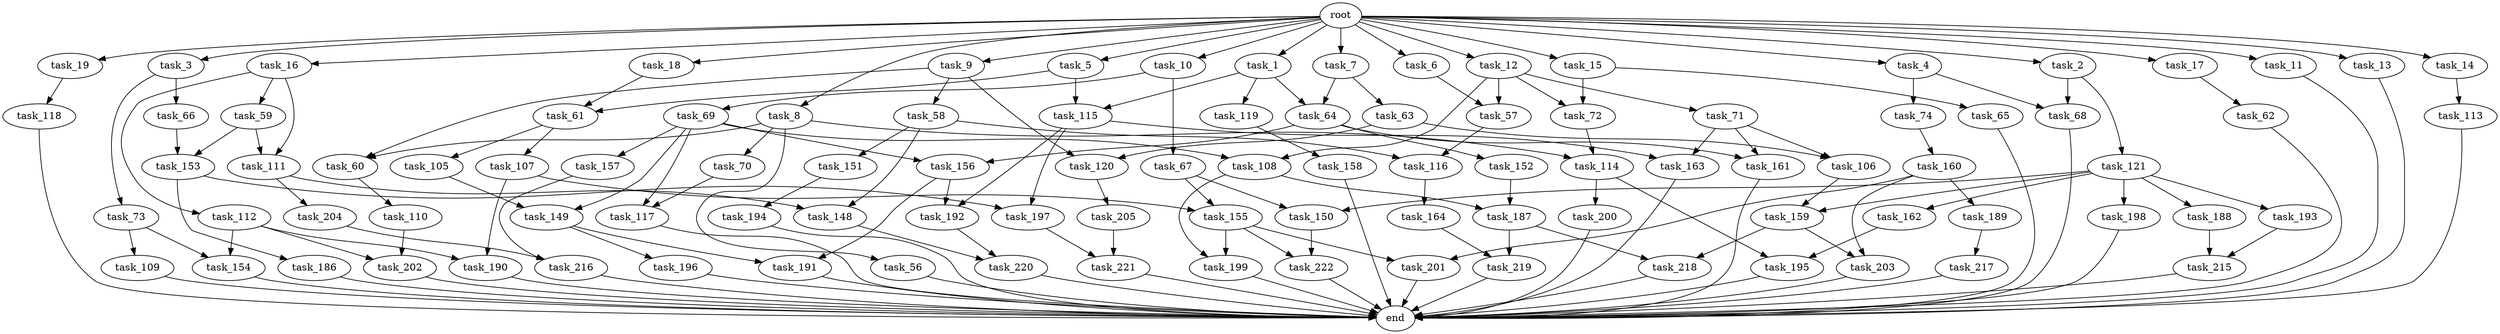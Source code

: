 digraph G {
  task_116 [size="893353197568.000000"];
  task_105 [size="77309411328.000000"];
  task_163 [size="171798691840.000000"];
  task_15 [size="1024.000000"];
  task_118 [size="420906795008.000000"];
  task_153 [size="858993459200.000000"];
  task_191 [size="343597383680.000000"];
  task_7 [size="1024.000000"];
  task_119 [size="420906795008.000000"];
  task_220 [size="455266533376.000000"];
  task_197 [size="111669149696.000000"];
  task_154 [size="523986010112.000000"];
  task_106 [size="687194767360.000000"];
  task_204 [size="34359738368.000000"];
  task_117 [size="584115552256.000000"];
  task_196 [size="34359738368.000000"];
  task_9 [size="1024.000000"];
  task_56 [size="695784701952.000000"];
  task_155 [size="1279900254208.000000"];
  task_216 [size="627065225216.000000"];
  task_112 [size="420906795008.000000"];
  task_59 [size="420906795008.000000"];
  task_121 [size="549755813888.000000"];
  task_164 [size="309237645312.000000"];
  task_217 [size="695784701952.000000"];
  task_73 [size="695784701952.000000"];
  task_64 [size="970662608896.000000"];
  task_198 [size="309237645312.000000"];
  task_65 [size="695784701952.000000"];
  task_150 [size="1168231104512.000000"];
  task_18 [size="1024.000000"];
  task_188 [size="309237645312.000000"];
  task_63 [size="549755813888.000000"];
  task_68 [size="687194767360.000000"];
  task_115 [size="558345748480.000000"];
  task_58 [size="137438953472.000000"];
  task_160 [size="549755813888.000000"];
  task_190 [size="730144440320.000000"];
  task_61 [size="996432412672.000000"];
  task_156 [size="111669149696.000000"];
  task_1 [size="1024.000000"];
  task_159 [size="730144440320.000000"];
  task_157 [size="34359738368.000000"];
  task_109 [size="214748364800.000000"];
  task_201 [size="1168231104512.000000"];
  task_189 [size="858993459200.000000"];
  task_186 [size="77309411328.000000"];
  task_69 [size="309237645312.000000"];
  task_162 [size="309237645312.000000"];
  task_194 [size="77309411328.000000"];
  task_62 [size="214748364800.000000"];
  task_66 [size="695784701952.000000"];
  task_148 [size="68719476736.000000"];
  task_161 [size="214748364800.000000"];
  task_19 [size="1024.000000"];
  task_195 [size="764504178688.000000"];
  end [size="0.000000"];
  task_192 [size="343597383680.000000"];
  task_11 [size="1024.000000"];
  task_4 [size="1024.000000"];
  task_60 [size="833223655424.000000"];
  task_10 [size="1024.000000"];
  task_193 [size="309237645312.000000"];
  task_158 [size="77309411328.000000"];
  task_70 [size="695784701952.000000"];
  task_71 [size="77309411328.000000"];
  task_67 [size="309237645312.000000"];
  task_14 [size="1024.000000"];
  task_12 [size="1024.000000"];
  task_13 [size="1024.000000"];
  task_187 [size="910533066752.000000"];
  task_108 [size="111669149696.000000"];
  task_3 [size="1024.000000"];
  task_114 [size="1116691496960.000000"];
  task_5 [size="1024.000000"];
  task_113 [size="137438953472.000000"];
  task_6 [size="1024.000000"];
  task_203 [size="893353197568.000000"];
  task_2 [size="1024.000000"];
  task_221 [size="764504178688.000000"];
  task_219 [size="1116691496960.000000"];
  task_57 [size="773094113280.000000"];
  task_107 [size="77309411328.000000"];
  task_72 [size="773094113280.000000"];
  task_74 [size="137438953472.000000"];
  task_149 [size="343597383680.000000"];
  task_17 [size="1024.000000"];
  task_202 [size="386547056640.000000"];
  task_120 [size="687194767360.000000"];
  task_200 [size="549755813888.000000"];
  root [size="0.000000"];
  task_205 [size="214748364800.000000"];
  task_8 [size="1024.000000"];
  task_16 [size="1024.000000"];
  task_199 [size="1005022347264.000000"];
  task_152 [size="77309411328.000000"];
  task_218 [size="455266533376.000000"];
  task_222 [size="1168231104512.000000"];
  task_215 [size="764504178688.000000"];
  task_110 [size="420906795008.000000"];
  task_111 [size="970662608896.000000"];
  task_151 [size="34359738368.000000"];

  task_116 -> task_164 [size="301989888.000000"];
  task_105 -> task_149 [size="301989888.000000"];
  task_163 -> end [size="1.000000"];
  task_15 -> task_65 [size="679477248.000000"];
  task_15 -> task_72 [size="679477248.000000"];
  task_118 -> end [size="1.000000"];
  task_153 -> task_197 [size="75497472.000000"];
  task_153 -> task_186 [size="75497472.000000"];
  task_191 -> end [size="1.000000"];
  task_7 -> task_63 [size="536870912.000000"];
  task_7 -> task_64 [size="536870912.000000"];
  task_119 -> task_158 [size="75497472.000000"];
  task_220 -> end [size="1.000000"];
  task_197 -> task_221 [size="209715200.000000"];
  task_154 -> end [size="1.000000"];
  task_106 -> task_159 [size="411041792.000000"];
  task_204 -> task_216 [size="536870912.000000"];
  task_117 -> end [size="1.000000"];
  task_196 -> end [size="1.000000"];
  task_9 -> task_58 [size="134217728.000000"];
  task_9 -> task_120 [size="134217728.000000"];
  task_9 -> task_60 [size="134217728.000000"];
  task_56 -> end [size="1.000000"];
  task_155 -> task_199 [size="301989888.000000"];
  task_155 -> task_222 [size="301989888.000000"];
  task_155 -> task_201 [size="301989888.000000"];
  task_216 -> end [size="1.000000"];
  task_112 -> task_154 [size="301989888.000000"];
  task_112 -> task_190 [size="301989888.000000"];
  task_112 -> task_202 [size="301989888.000000"];
  task_59 -> task_153 [size="536870912.000000"];
  task_59 -> task_111 [size="536870912.000000"];
  task_121 -> task_193 [size="301989888.000000"];
  task_121 -> task_150 [size="301989888.000000"];
  task_121 -> task_159 [size="301989888.000000"];
  task_121 -> task_188 [size="301989888.000000"];
  task_121 -> task_162 [size="301989888.000000"];
  task_121 -> task_198 [size="301989888.000000"];
  task_164 -> task_219 [size="679477248.000000"];
  task_217 -> end [size="1.000000"];
  task_73 -> task_109 [size="209715200.000000"];
  task_73 -> task_154 [size="209715200.000000"];
  task_64 -> task_156 [size="75497472.000000"];
  task_64 -> task_152 [size="75497472.000000"];
  task_64 -> task_161 [size="75497472.000000"];
  task_198 -> end [size="1.000000"];
  task_65 -> end [size="1.000000"];
  task_150 -> task_222 [size="838860800.000000"];
  task_18 -> task_61 [size="838860800.000000"];
  task_188 -> task_215 [size="209715200.000000"];
  task_63 -> task_120 [size="536870912.000000"];
  task_63 -> task_106 [size="536870912.000000"];
  task_68 -> end [size="1.000000"];
  task_115 -> task_163 [size="33554432.000000"];
  task_115 -> task_192 [size="33554432.000000"];
  task_115 -> task_197 [size="33554432.000000"];
  task_58 -> task_116 [size="33554432.000000"];
  task_58 -> task_148 [size="33554432.000000"];
  task_58 -> task_151 [size="33554432.000000"];
  task_160 -> task_201 [size="838860800.000000"];
  task_160 -> task_189 [size="838860800.000000"];
  task_160 -> task_203 [size="838860800.000000"];
  task_190 -> end [size="1.000000"];
  task_61 -> task_107 [size="75497472.000000"];
  task_61 -> task_105 [size="75497472.000000"];
  task_156 -> task_191 [size="301989888.000000"];
  task_156 -> task_192 [size="301989888.000000"];
  task_1 -> task_119 [size="411041792.000000"];
  task_1 -> task_64 [size="411041792.000000"];
  task_1 -> task_115 [size="411041792.000000"];
  task_159 -> task_203 [size="33554432.000000"];
  task_159 -> task_218 [size="33554432.000000"];
  task_157 -> task_216 [size="75497472.000000"];
  task_109 -> end [size="1.000000"];
  task_201 -> end [size="1.000000"];
  task_189 -> task_217 [size="679477248.000000"];
  task_186 -> end [size="1.000000"];
  task_69 -> task_149 [size="33554432.000000"];
  task_69 -> task_156 [size="33554432.000000"];
  task_69 -> task_108 [size="33554432.000000"];
  task_69 -> task_117 [size="33554432.000000"];
  task_69 -> task_157 [size="33554432.000000"];
  task_162 -> task_195 [size="209715200.000000"];
  task_194 -> end [size="1.000000"];
  task_62 -> end [size="1.000000"];
  task_66 -> task_153 [size="301989888.000000"];
  task_148 -> task_220 [size="411041792.000000"];
  task_161 -> end [size="1.000000"];
  task_19 -> task_118 [size="411041792.000000"];
  task_195 -> end [size="1.000000"];
  task_192 -> task_220 [size="33554432.000000"];
  task_11 -> end [size="1.000000"];
  task_4 -> task_68 [size="134217728.000000"];
  task_4 -> task_74 [size="134217728.000000"];
  task_60 -> task_110 [size="411041792.000000"];
  task_10 -> task_67 [size="301989888.000000"];
  task_10 -> task_69 [size="301989888.000000"];
  task_193 -> task_215 [size="536870912.000000"];
  task_158 -> end [size="1.000000"];
  task_70 -> task_117 [size="536870912.000000"];
  task_71 -> task_161 [size="134217728.000000"];
  task_71 -> task_106 [size="134217728.000000"];
  task_71 -> task_163 [size="134217728.000000"];
  task_67 -> task_150 [size="838860800.000000"];
  task_67 -> task_155 [size="838860800.000000"];
  task_14 -> task_113 [size="134217728.000000"];
  task_12 -> task_108 [size="75497472.000000"];
  task_12 -> task_57 [size="75497472.000000"];
  task_12 -> task_72 [size="75497472.000000"];
  task_12 -> task_71 [size="75497472.000000"];
  task_13 -> end [size="1.000000"];
  task_187 -> task_218 [size="411041792.000000"];
  task_187 -> task_219 [size="411041792.000000"];
  task_108 -> task_199 [size="679477248.000000"];
  task_108 -> task_187 [size="679477248.000000"];
  task_3 -> task_66 [size="679477248.000000"];
  task_3 -> task_73 [size="679477248.000000"];
  task_114 -> task_200 [size="536870912.000000"];
  task_114 -> task_195 [size="536870912.000000"];
  task_5 -> task_61 [size="134217728.000000"];
  task_5 -> task_115 [size="134217728.000000"];
  task_113 -> end [size="1.000000"];
  task_6 -> task_57 [size="679477248.000000"];
  task_203 -> end [size="1.000000"];
  task_2 -> task_68 [size="536870912.000000"];
  task_2 -> task_121 [size="536870912.000000"];
  task_221 -> end [size="1.000000"];
  task_219 -> end [size="1.000000"];
  task_57 -> task_116 [size="838860800.000000"];
  task_107 -> task_155 [size="411041792.000000"];
  task_107 -> task_190 [size="411041792.000000"];
  task_72 -> task_114 [size="411041792.000000"];
  task_74 -> task_160 [size="536870912.000000"];
  task_149 -> task_191 [size="33554432.000000"];
  task_149 -> task_196 [size="33554432.000000"];
  task_17 -> task_62 [size="209715200.000000"];
  task_202 -> end [size="1.000000"];
  task_120 -> task_205 [size="209715200.000000"];
  task_200 -> end [size="1.000000"];
  root -> task_13 [size="1.000000"];
  root -> task_17 [size="1.000000"];
  root -> task_3 [size="1.000000"];
  root -> task_4 [size="1.000000"];
  root -> task_11 [size="1.000000"];
  root -> task_15 [size="1.000000"];
  root -> task_10 [size="1.000000"];
  root -> task_6 [size="1.000000"];
  root -> task_9 [size="1.000000"];
  root -> task_16 [size="1.000000"];
  root -> task_8 [size="1.000000"];
  root -> task_18 [size="1.000000"];
  root -> task_1 [size="1.000000"];
  root -> task_5 [size="1.000000"];
  root -> task_19 [size="1.000000"];
  root -> task_2 [size="1.000000"];
  root -> task_14 [size="1.000000"];
  root -> task_7 [size="1.000000"];
  root -> task_12 [size="1.000000"];
  task_205 -> task_221 [size="536870912.000000"];
  task_8 -> task_56 [size="679477248.000000"];
  task_8 -> task_114 [size="679477248.000000"];
  task_8 -> task_60 [size="679477248.000000"];
  task_8 -> task_70 [size="679477248.000000"];
  task_16 -> task_112 [size="411041792.000000"];
  task_16 -> task_59 [size="411041792.000000"];
  task_16 -> task_111 [size="411041792.000000"];
  task_199 -> end [size="1.000000"];
  task_152 -> task_187 [size="209715200.000000"];
  task_218 -> end [size="1.000000"];
  task_222 -> end [size="1.000000"];
  task_215 -> end [size="1.000000"];
  task_110 -> task_202 [size="75497472.000000"];
  task_111 -> task_204 [size="33554432.000000"];
  task_111 -> task_148 [size="33554432.000000"];
  task_151 -> task_194 [size="75497472.000000"];
}
